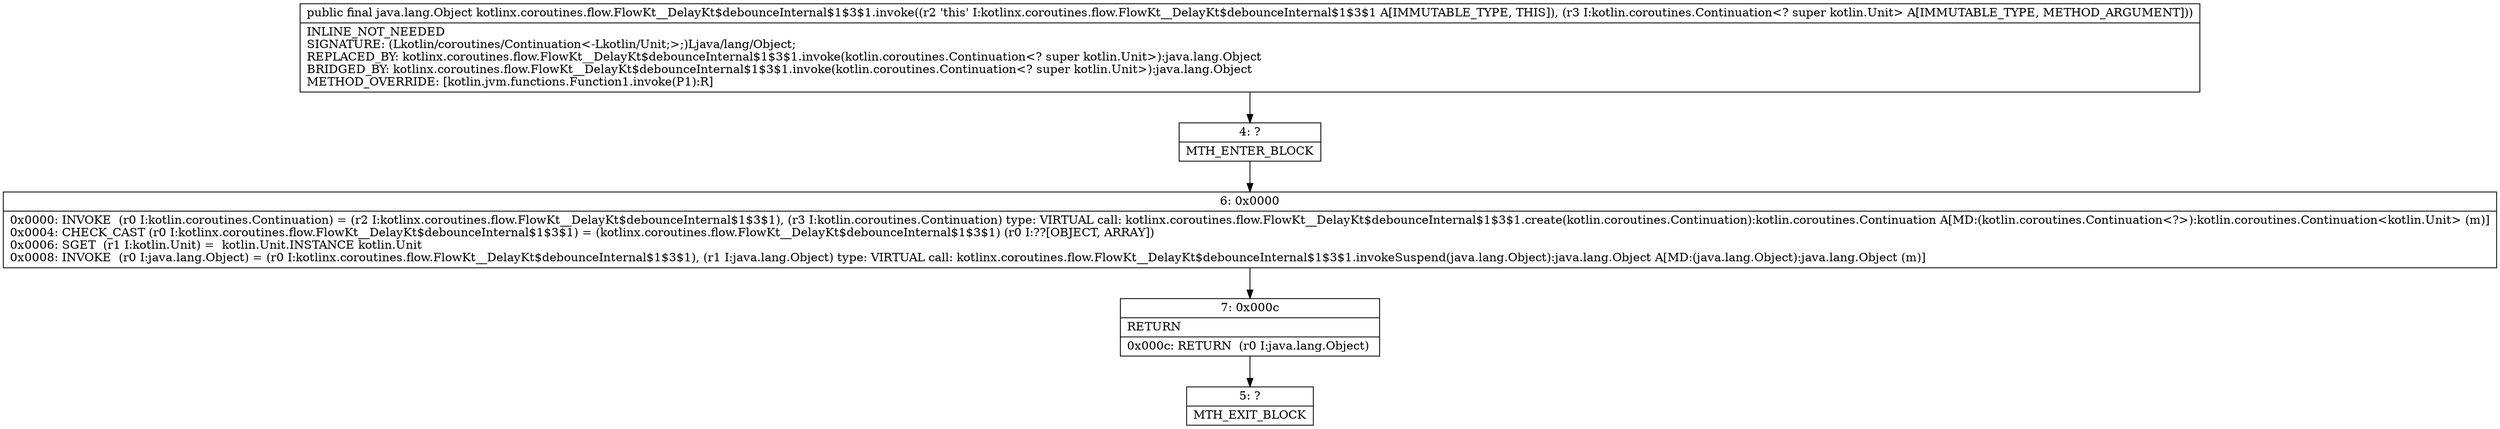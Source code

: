digraph "CFG forkotlinx.coroutines.flow.FlowKt__DelayKt$debounceInternal$1$3$1.invoke(Lkotlin\/coroutines\/Continuation;)Ljava\/lang\/Object;" {
Node_4 [shape=record,label="{4\:\ ?|MTH_ENTER_BLOCK\l}"];
Node_6 [shape=record,label="{6\:\ 0x0000|0x0000: INVOKE  (r0 I:kotlin.coroutines.Continuation) = (r2 I:kotlinx.coroutines.flow.FlowKt__DelayKt$debounceInternal$1$3$1), (r3 I:kotlin.coroutines.Continuation) type: VIRTUAL call: kotlinx.coroutines.flow.FlowKt__DelayKt$debounceInternal$1$3$1.create(kotlin.coroutines.Continuation):kotlin.coroutines.Continuation A[MD:(kotlin.coroutines.Continuation\<?\>):kotlin.coroutines.Continuation\<kotlin.Unit\> (m)]\l0x0004: CHECK_CAST (r0 I:kotlinx.coroutines.flow.FlowKt__DelayKt$debounceInternal$1$3$1) = (kotlinx.coroutines.flow.FlowKt__DelayKt$debounceInternal$1$3$1) (r0 I:??[OBJECT, ARRAY]) \l0x0006: SGET  (r1 I:kotlin.Unit) =  kotlin.Unit.INSTANCE kotlin.Unit \l0x0008: INVOKE  (r0 I:java.lang.Object) = (r0 I:kotlinx.coroutines.flow.FlowKt__DelayKt$debounceInternal$1$3$1), (r1 I:java.lang.Object) type: VIRTUAL call: kotlinx.coroutines.flow.FlowKt__DelayKt$debounceInternal$1$3$1.invokeSuspend(java.lang.Object):java.lang.Object A[MD:(java.lang.Object):java.lang.Object (m)]\l}"];
Node_7 [shape=record,label="{7\:\ 0x000c|RETURN\l|0x000c: RETURN  (r0 I:java.lang.Object) \l}"];
Node_5 [shape=record,label="{5\:\ ?|MTH_EXIT_BLOCK\l}"];
MethodNode[shape=record,label="{public final java.lang.Object kotlinx.coroutines.flow.FlowKt__DelayKt$debounceInternal$1$3$1.invoke((r2 'this' I:kotlinx.coroutines.flow.FlowKt__DelayKt$debounceInternal$1$3$1 A[IMMUTABLE_TYPE, THIS]), (r3 I:kotlin.coroutines.Continuation\<? super kotlin.Unit\> A[IMMUTABLE_TYPE, METHOD_ARGUMENT]))  | INLINE_NOT_NEEDED\lSIGNATURE: (Lkotlin\/coroutines\/Continuation\<\-Lkotlin\/Unit;\>;)Ljava\/lang\/Object;\lREPLACED_BY: kotlinx.coroutines.flow.FlowKt__DelayKt$debounceInternal$1$3$1.invoke(kotlin.coroutines.Continuation\<? super kotlin.Unit\>):java.lang.Object\lBRIDGED_BY: kotlinx.coroutines.flow.FlowKt__DelayKt$debounceInternal$1$3$1.invoke(kotlin.coroutines.Continuation\<? super kotlin.Unit\>):java.lang.Object\lMETHOD_OVERRIDE: [kotlin.jvm.functions.Function1.invoke(P1):R]\l}"];
MethodNode -> Node_4;Node_4 -> Node_6;
Node_6 -> Node_7;
Node_7 -> Node_5;
}

